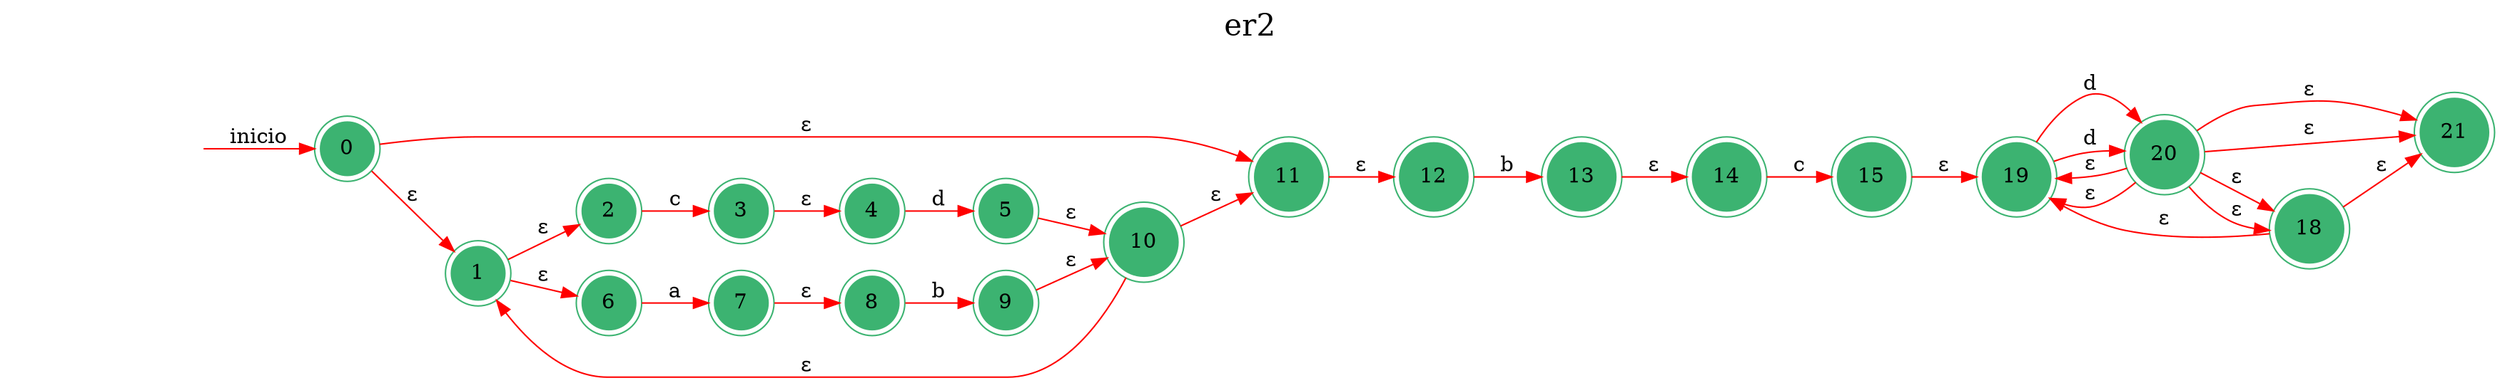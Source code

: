 digraph er2 {
	rankdir=LR;
	graph [label="er2", labelloc=t, fontsize=20]; 
	node [shape=doublecircle, style = filled,color = mediumseagreen]; 0 1 2 3 4 5 6 7 8 9 10 11 12 13 14 15 19 20 18 19 20 21;
	node [shape=circle];
	node [color=midnightblue,fontcolor=white];
	edge [color=red];
	secret_node [style=invis];
	secret_node -> 0 [label="inicio"];
	0 -> 1 [label="ε"];
	0 -> 11 [label="ε"];
	1 -> 6 [label="ε"];
	1 -> 2 [label="ε"];
	2 -> 3 [label="c"];
	3 -> 4 [label="ε"];
	4 -> 5 [label="d"];
	5 -> 10 [label="ε"];
	6 -> 7 [label="a"];
	7 -> 8 [label="ε"];
	8 -> 9 [label="b"];
	9 -> 10 [label="ε"];
	10 -> 1 [label="ε"];
	10 -> 11 [label="ε"];
	11 -> 12 [label="ε"];
	12 -> 13 [label="b"];
	13 -> 14 [label="ε"];
	14 -> 15 [label="c"];
	15 -> 19 [label="ε"];
	19 -> 20 [label="d"];
	20 -> 19 [label="ε"];
	20 -> 21 [label="ε"];
	20 -> 18 [label="ε"];
	18 -> 19 [label="ε"];
	18 -> 21 [label="ε"];
	19 -> 20 [label="d"];
	20 -> 19 [label="ε"];
	20 -> 21 [label="ε"];
	20 -> 18 [label="ε"];
}